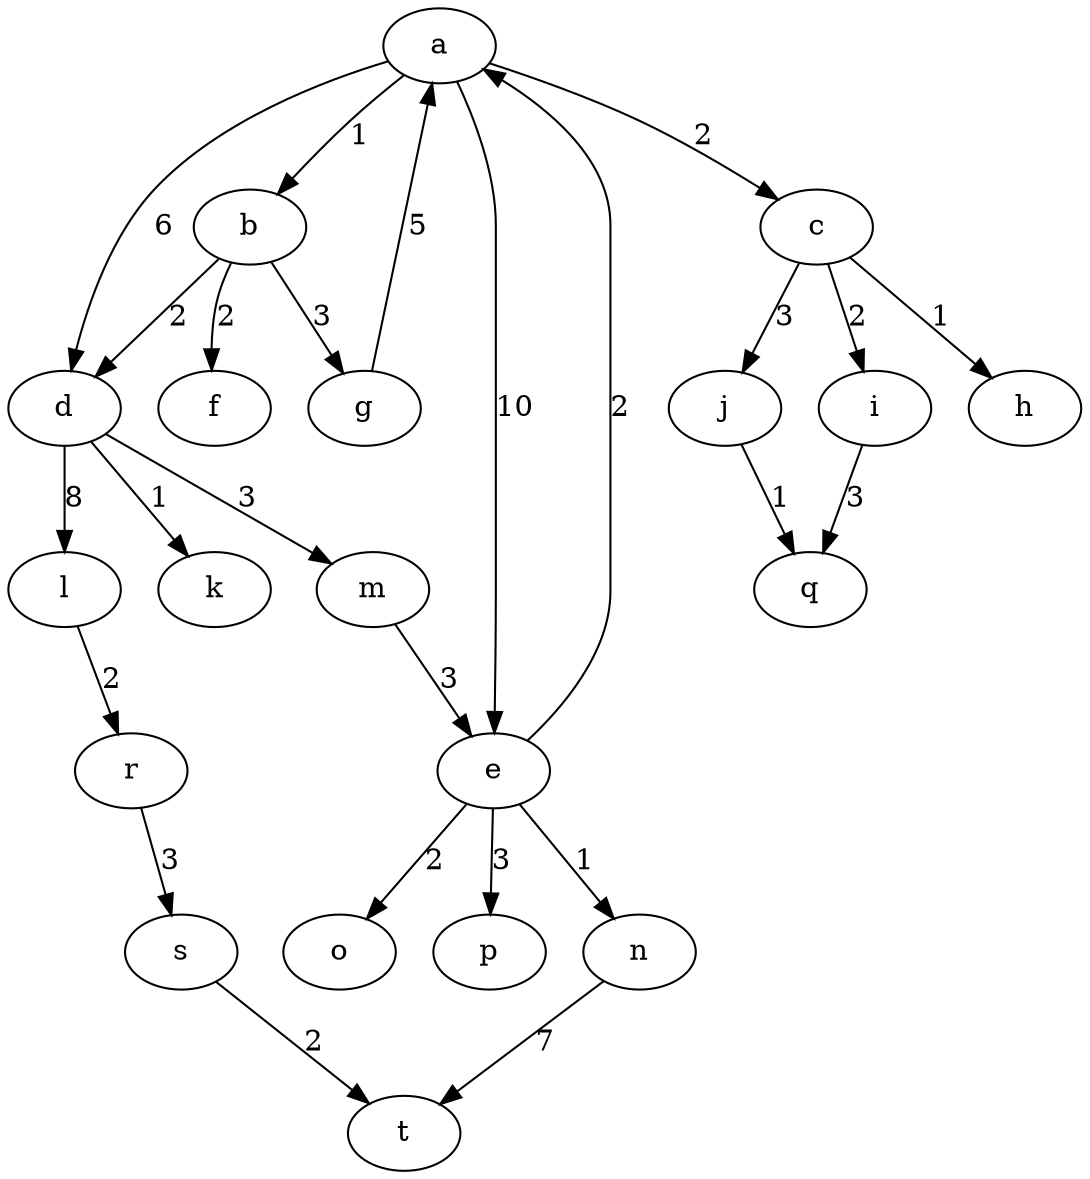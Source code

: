 digraph {

		a
		b
		c
		d
		e
		f
        g
        h
        i
        j
        k
        l
        m
        n
        o
        p
        q
        r
        s
        t
        
		a -> b[label="1"];
		a -> c[label="2"];
		a -> d[label="6"];
		a -> e[label="10"];
        
		b -> f[label="2"];
		b -> g[label="3"];
        b -> d[label="2"];
        
		c -> h[label="1"];
		c -> i[label="2"];
		c -> j[label="3"];

		d -> k[label="1"];
		d -> l[label="8"];
		d -> m[label="3"];
        
        e -> a[label="2"];
		e -> n[label="1"];
		e -> o[label="2"];
		e -> p[label="3"];
        
        g -> a[label="5"];

		i -> q[label="3"];
        
        j -> q[label="1"];
        
        l -> r[label="2"];
        
        m -> e[label="3"];
        
        n -> t[label="7"];
        
        r -> s[label="3"];
        
        s -> t[label="2"];
	}